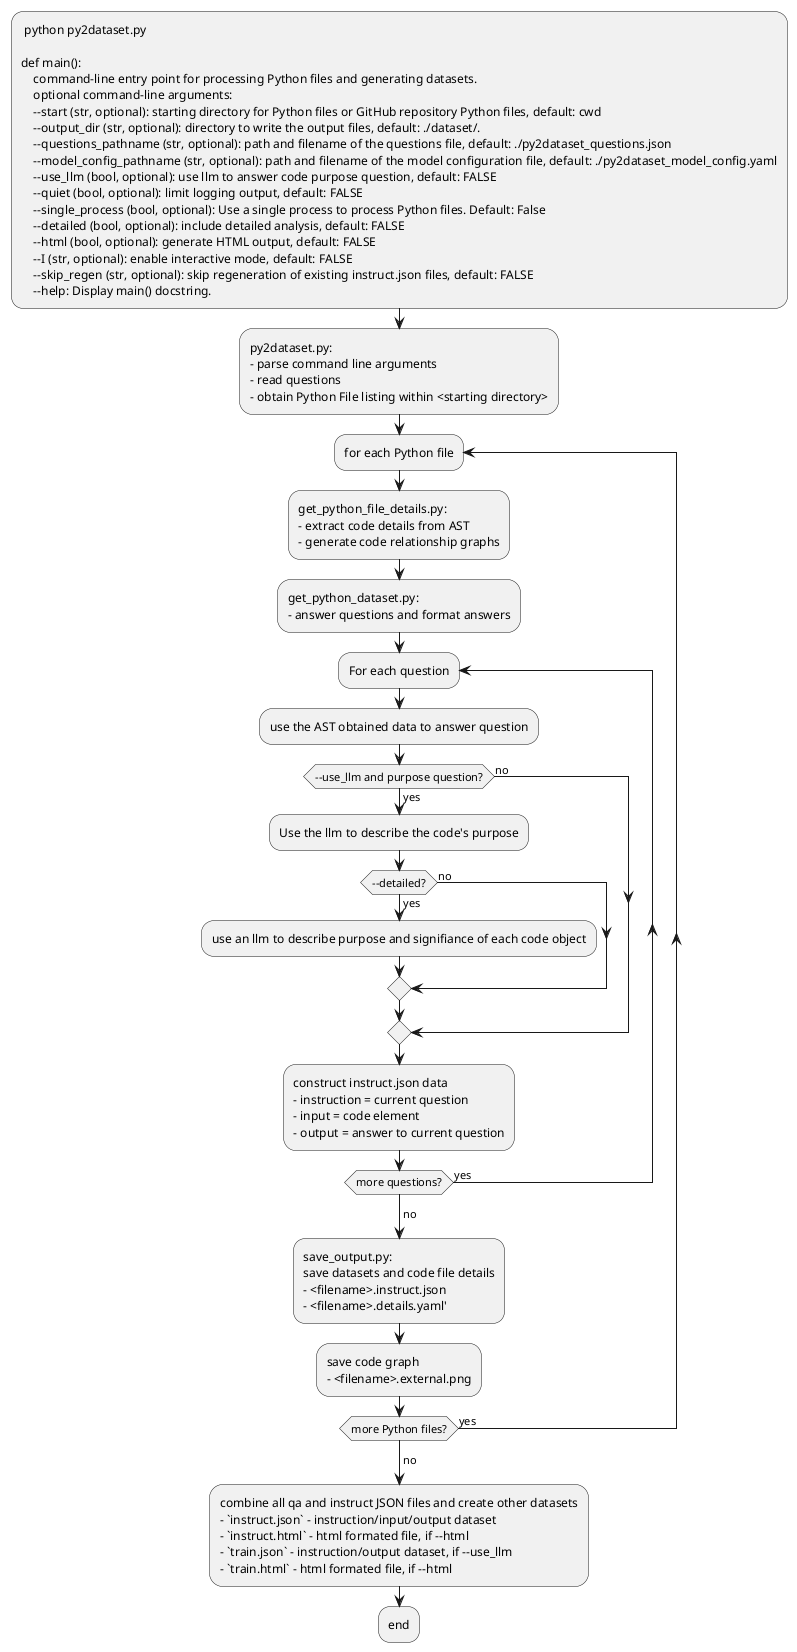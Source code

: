 @startuml
'Used to create py2dataset.png from https://www.plantuml.com/plantuml/uml'
: python py2dataset.py 

def main():
    command-line entry point for processing Python files and generating datasets.
    optional command-line arguments:
    --start (str, optional): starting directory for Python files or GitHub repository Python files, default: cwd
    --output_dir (str, optional): directory to write the output files, default: ./dataset/.
    --questions_pathname (str, optional): path and filename of the questions file, default: ./py2dataset_questions.json
    --model_config_pathname (str, optional): path and filename of the model configuration file, default: ./py2dataset_model_config.yaml
    --use_llm (bool, optional): use llm to answer code purpose question, default: FALSE
    --quiet (bool, optional): limit logging output, default: FALSE
    --single_process (bool, optional): Use a single process to process Python files. Default: False
    --detailed (bool, optional): include detailed analysis, default: FALSE
    --html (bool, optional): generate HTML output, default: FALSE
    --I (str, optional): enable interactive mode, default: FALSE
    --skip_regen (str, optional): skip regeneration of existing instruct.json files, default: FALSE
    --help: Display main() docstring.;

:py2dataset.py:
- parse command line arguments
- read questions
- obtain Python File listing within <starting directory>;

Repeat :for each Python file;

:get_python_file_details.py:
- extract code details from AST
- generate code relationship graphs;
:get_python_dataset.py: 
- answer questions and format answers;

Repeat :For each question;
:use the AST obtained data to answer question;
if (--use_llm and purpose question?) then (yes)
  :Use the llm to describe the code's purpose;
  if (--detailed?) then (yes)
    :use an llm to describe purpose and signifiance of each code object;
  else (no)
  endif
else (no)
endif
     
:construct instruct.json data
- instruction = current question
- input = code element
- output = answer to current question;

Repeat while (more questions?) is (yes)
->no;

:save_output.py:
save datasets and code file details
- <filename>.instruct.json
- <filename>.details.yaml';

:save code graph
- <filename>.external.png;

Repeat while (more Python files?) is (yes)
->no;

:combine all qa and instruct JSON files and create other datasets
- `instruct.json` - instruction/input/output dataset
- `instruct.html` - html formated file, if --html
- `train.json` - instruction/output dataset, if --use_llm
- `train.html` - html formated file, if --html;

:end;

@enduml